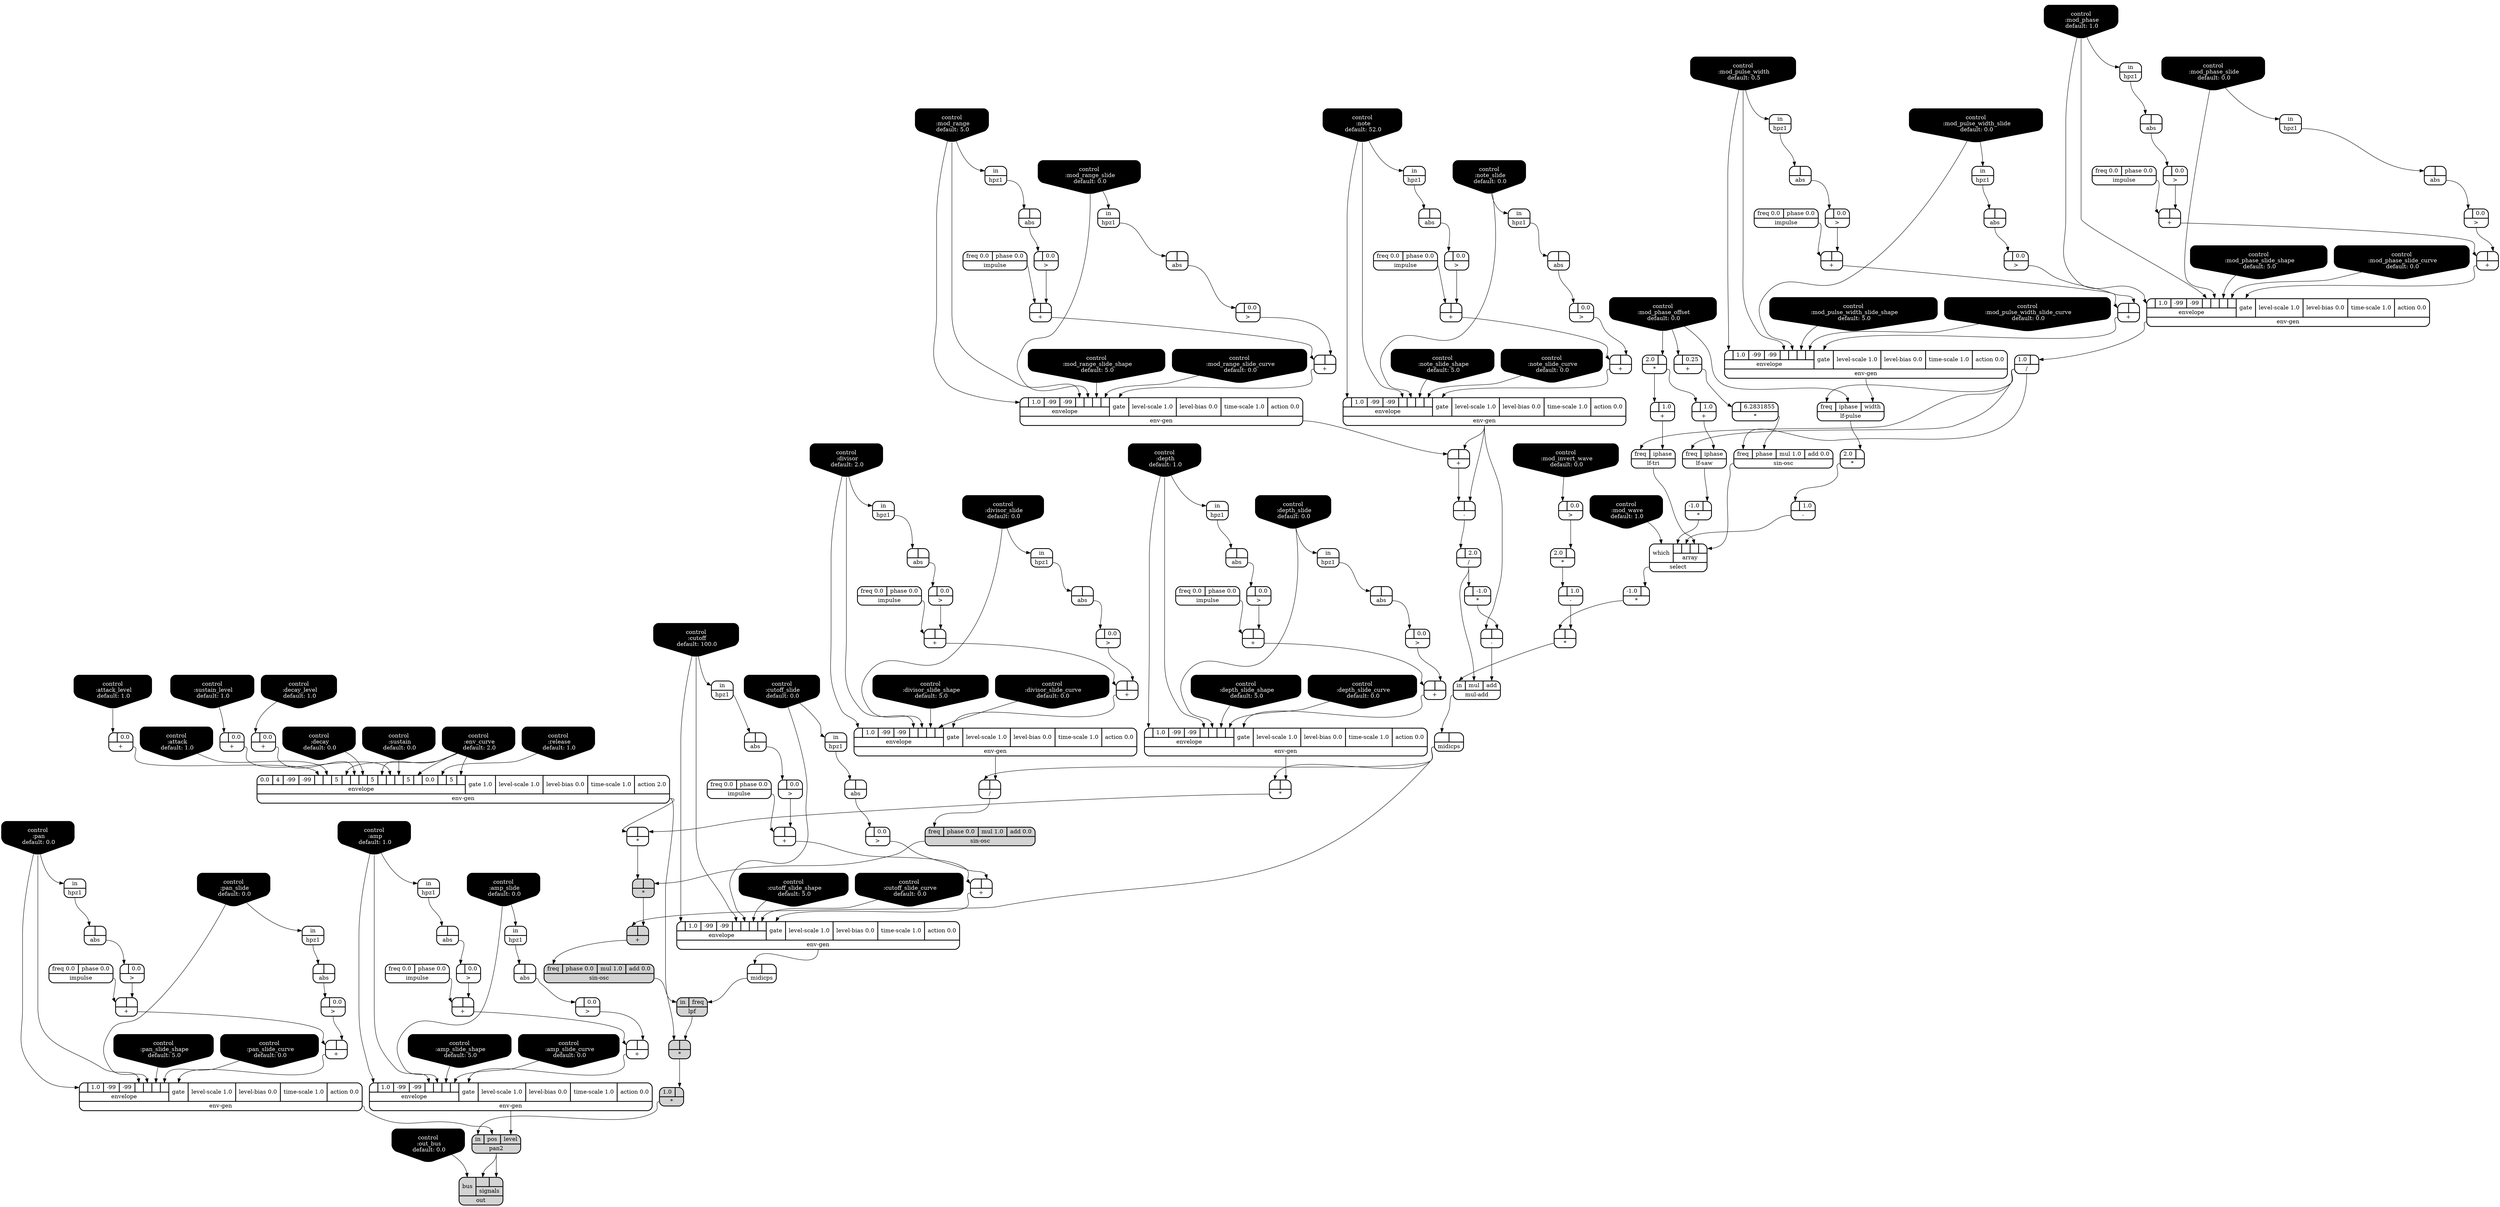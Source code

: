digraph synthdef {
65 [label = "{{ <a> 2.0|<b> } |<__UG_NAME__>* }" style="bold, rounded" shape=record rankdir=LR];
74 [label = "{{ <a> 2.0|<b> } |<__UG_NAME__>* }" style="bold, rounded" shape=record rankdir=LR];
91 [label = "{{ <a> 2.0|<b> } |<__UG_NAME__>* }" style="bold, rounded" shape=record rankdir=LR];
97 [label = "{{ <a> -1.0|<b> } |<__UG_NAME__>* }" style="bold, rounded" shape=record rankdir=LR];
100 [label = "{{ <a> |<b> 6.2831855} |<__UG_NAME__>* }" style="bold, rounded" shape=record rankdir=LR];
103 [label = "{{ <a> -1.0|<b> } |<__UG_NAME__>* }" style="bold, rounded" shape=record rankdir=LR];
105 [label = "{{ <a> |<b> } |<__UG_NAME__>* }" style="bold, rounded" shape=record rankdir=LR];
121 [label = "{{ <a> |<b> -1.0} |<__UG_NAME__>* }" style="bold, rounded" shape=record rankdir=LR];
134 [label = "{{ <a> |<b> } |<__UG_NAME__>* }" style="bold, rounded" shape=record rankdir=LR];
135 [label = "{{ <a> |<b> } |<__UG_NAME__>* }" style="bold, rounded" shape=record rankdir=LR];
152 [label = "{{ <a> |<b> } |<__UG_NAME__>* }" style="filled, bold, rounded"  shape=record rankdir=LR];
164 [label = "{{ <a> |<b> } |<__UG_NAME__>* }" style="filled, bold, rounded"  shape=record rankdir=LR];
165 [label = "{{ <a> 1.0|<b> } |<__UG_NAME__>* }" style="filled, bold, rounded"  shape=record rankdir=LR];
58 [label = "{{ <a> |<b> } |<__UG_NAME__>+ }" style="bold, rounded" shape=record rankdir=LR];
62 [label = "{{ <a> |<b> } |<__UG_NAME__>+ }" style="bold, rounded" shape=record rankdir=LR];
66 [label = "{{ <a> |<b> 1.0} |<__UG_NAME__>+ }" style="bold, rounded" shape=record rankdir=LR];
71 [label = "{{ <a> |<b> 0.0} |<__UG_NAME__>+ }" style="bold, rounded" shape=record rankdir=LR];
72 [label = "{{ <a> |<b> 0.0} |<__UG_NAME__>+ }" style="bold, rounded" shape=record rankdir=LR];
84 [label = "{{ <a> |<b> } |<__UG_NAME__>+ }" style="bold, rounded" shape=record rankdir=LR];
88 [label = "{{ <a> |<b> } |<__UG_NAME__>+ }" style="bold, rounded" shape=record rankdir=LR];
93 [label = "{{ <a> |<b> 0.0} |<__UG_NAME__>+ }" style="bold, rounded" shape=record rankdir=LR];
95 [label = "{{ <a> |<b> 1.0} |<__UG_NAME__>+ }" style="bold, rounded" shape=record rankdir=LR];
99 [label = "{{ <a> |<b> 0.25} |<__UG_NAME__>+ }" style="bold, rounded" shape=record rankdir=LR];
107 [label = "{{ <a> |<b> } |<__UG_NAME__>+ }" style="bold, rounded" shape=record rankdir=LR];
111 [label = "{{ <a> |<b> } |<__UG_NAME__>+ }" style="bold, rounded" shape=record rankdir=LR];
115 [label = "{{ <a> |<b> } |<__UG_NAME__>+ }" style="bold, rounded" shape=record rankdir=LR];
116 [label = "{{ <a> |<b> } |<__UG_NAME__>+ }" style="bold, rounded" shape=record rankdir=LR];
118 [label = "{{ <a> |<b> } |<__UG_NAME__>+ }" style="bold, rounded" shape=record rankdir=LR];
128 [label = "{{ <a> |<b> } |<__UG_NAME__>+ }" style="bold, rounded" shape=record rankdir=LR];
132 [label = "{{ <a> |<b> } |<__UG_NAME__>+ }" style="bold, rounded" shape=record rankdir=LR];
145 [label = "{{ <a> |<b> } |<__UG_NAME__>+ }" style="bold, rounded" shape=record rankdir=LR];
148 [label = "{{ <a> |<b> } |<__UG_NAME__>+ }" style="bold, rounded" shape=record rankdir=LR];
153 [label = "{{ <a> |<b> } |<__UG_NAME__>+ }" style="filled, bold, rounded"  shape=record rankdir=LR];
157 [label = "{{ <a> |<b> } |<__UG_NAME__>+ }" style="bold, rounded" shape=record rankdir=LR];
160 [label = "{{ <a> |<b> } |<__UG_NAME__>+ }" style="bold, rounded" shape=record rankdir=LR];
167 [label = "{{ <a> |<b> } |<__UG_NAME__>+ }" style="bold, rounded" shape=record rankdir=LR];
171 [label = "{{ <a> |<b> } |<__UG_NAME__>+ }" style="bold, rounded" shape=record rankdir=LR];
174 [label = "{{ <a> |<b> } |<__UG_NAME__>+ }" style="bold, rounded" shape=record rankdir=LR];
177 [label = "{{ <a> |<b> } |<__UG_NAME__>+ }" style="bold, rounded" shape=record rankdir=LR];
98 [label = "{{ <a> |<b> 1.0} |<__UG_NAME__>- }" style="bold, rounded" shape=record rankdir=LR];
104 [label = "{{ <a> |<b> 1.0} |<__UG_NAME__>- }" style="bold, rounded" shape=record rankdir=LR];
119 [label = "{{ <a> |<b> } |<__UG_NAME__>- }" style="bold, rounded" shape=record rankdir=LR];
122 [label = "{{ <a> |<b> } |<__UG_NAME__>- }" style="bold, rounded" shape=record rankdir=LR];
64 [label = "{{ <a> 1.0|<b> } |<__UG_NAME__>/ }" style="bold, rounded" shape=record rankdir=LR];
120 [label = "{{ <a> |<b> 2.0} |<__UG_NAME__>/ }" style="bold, rounded" shape=record rankdir=LR];
150 [label = "{{ <a> |<b> } |<__UG_NAME__>/ }" style="bold, rounded" shape=record rankdir=LR];
53 [label = "{{ <a> |<b> 0.0} |<__UG_NAME__>\> }" style="bold, rounded" shape=record rankdir=LR];
57 [label = "{{ <a> |<b> 0.0} |<__UG_NAME__>\> }" style="bold, rounded" shape=record rankdir=LR];
61 [label = "{{ <a> |<b> 0.0} |<__UG_NAME__>\> }" style="bold, rounded" shape=record rankdir=LR];
73 [label = "{{ <a> |<b> 0.0} |<__UG_NAME__>\> }" style="bold, rounded" shape=record rankdir=LR];
77 [label = "{{ <a> |<b> 0.0} |<__UG_NAME__>\> }" style="bold, rounded" shape=record rankdir=LR];
80 [label = "{{ <a> |<b> 0.0} |<__UG_NAME__>\> }" style="bold, rounded" shape=record rankdir=LR];
83 [label = "{{ <a> |<b> 0.0} |<__UG_NAME__>\> }" style="bold, rounded" shape=record rankdir=LR];
87 [label = "{{ <a> |<b> 0.0} |<__UG_NAME__>\> }" style="bold, rounded" shape=record rankdir=LR];
110 [label = "{{ <a> |<b> 0.0} |<__UG_NAME__>\> }" style="bold, rounded" shape=record rankdir=LR];
114 [label = "{{ <a> |<b> 0.0} |<__UG_NAME__>\> }" style="bold, rounded" shape=record rankdir=LR];
127 [label = "{{ <a> |<b> 0.0} |<__UG_NAME__>\> }" style="bold, rounded" shape=record rankdir=LR];
131 [label = "{{ <a> |<b> 0.0} |<__UG_NAME__>\> }" style="bold, rounded" shape=record rankdir=LR];
138 [label = "{{ <a> |<b> 0.0} |<__UG_NAME__>\> }" style="bold, rounded" shape=record rankdir=LR];
144 [label = "{{ <a> |<b> 0.0} |<__UG_NAME__>\> }" style="bold, rounded" shape=record rankdir=LR];
147 [label = "{{ <a> |<b> 0.0} |<__UG_NAME__>\> }" style="bold, rounded" shape=record rankdir=LR];
156 [label = "{{ <a> |<b> 0.0} |<__UG_NAME__>\> }" style="bold, rounded" shape=record rankdir=LR];
159 [label = "{{ <a> |<b> 0.0} |<__UG_NAME__>\> }" style="bold, rounded" shape=record rankdir=LR];
170 [label = "{{ <a> |<b> 0.0} |<__UG_NAME__>\> }" style="bold, rounded" shape=record rankdir=LR];
176 [label = "{{ <a> |<b> 0.0} |<__UG_NAME__>\> }" style="bold, rounded" shape=record rankdir=LR];
50 [label = "{{ <a> |<b> } |<__UG_NAME__>abs }" style="bold, rounded" shape=record rankdir=LR];
52 [label = "{{ <a> |<b> } |<__UG_NAME__>abs }" style="bold, rounded" shape=record rankdir=LR];
56 [label = "{{ <a> |<b> } |<__UG_NAME__>abs }" style="bold, rounded" shape=record rankdir=LR];
60 [label = "{{ <a> |<b> } |<__UG_NAME__>abs }" style="bold, rounded" shape=record rankdir=LR];
69 [label = "{{ <a> |<b> } |<__UG_NAME__>abs }" style="bold, rounded" shape=record rankdir=LR];
76 [label = "{{ <a> |<b> } |<__UG_NAME__>abs }" style="bold, rounded" shape=record rankdir=LR];
79 [label = "{{ <a> |<b> } |<__UG_NAME__>abs }" style="bold, rounded" shape=record rankdir=LR];
86 [label = "{{ <a> |<b> } |<__UG_NAME__>abs }" style="bold, rounded" shape=record rankdir=LR];
109 [label = "{{ <a> |<b> } |<__UG_NAME__>abs }" style="bold, rounded" shape=record rankdir=LR];
126 [label = "{{ <a> |<b> } |<__UG_NAME__>abs }" style="bold, rounded" shape=record rankdir=LR];
130 [label = "{{ <a> |<b> } |<__UG_NAME__>abs }" style="bold, rounded" shape=record rankdir=LR];
137 [label = "{{ <a> |<b> } |<__UG_NAME__>abs }" style="bold, rounded" shape=record rankdir=LR];
141 [label = "{{ <a> |<b> } |<__UG_NAME__>abs }" style="bold, rounded" shape=record rankdir=LR];
143 [label = "{{ <a> |<b> } |<__UG_NAME__>abs }" style="bold, rounded" shape=record rankdir=LR];
146 [label = "{{ <a> |<b> } |<__UG_NAME__>abs }" style="bold, rounded" shape=record rankdir=LR];
158 [label = "{{ <a> |<b> } |<__UG_NAME__>abs }" style="bold, rounded" shape=record rankdir=LR];
169 [label = "{{ <a> |<b> } |<__UG_NAME__>abs }" style="bold, rounded" shape=record rankdir=LR];
175 [label = "{{ <a> |<b> } |<__UG_NAME__>abs }" style="bold, rounded" shape=record rankdir=LR];
0 [label = "control
 :note
 default: 52.0" shape=invhouse style="rounded, filled, bold" fillcolor=black fontcolor=white ]; 
1 [label = "control
 :note_slide
 default: 0.0" shape=invhouse style="rounded, filled, bold" fillcolor=black fontcolor=white ]; 
2 [label = "control
 :note_slide_shape
 default: 5.0" shape=invhouse style="rounded, filled, bold" fillcolor=black fontcolor=white ]; 
3 [label = "control
 :note_slide_curve
 default: 0.0" shape=invhouse style="rounded, filled, bold" fillcolor=black fontcolor=white ]; 
4 [label = "control
 :amp
 default: 1.0" shape=invhouse style="rounded, filled, bold" fillcolor=black fontcolor=white ]; 
5 [label = "control
 :amp_slide
 default: 0.0" shape=invhouse style="rounded, filled, bold" fillcolor=black fontcolor=white ]; 
6 [label = "control
 :amp_slide_shape
 default: 5.0" shape=invhouse style="rounded, filled, bold" fillcolor=black fontcolor=white ]; 
7 [label = "control
 :amp_slide_curve
 default: 0.0" shape=invhouse style="rounded, filled, bold" fillcolor=black fontcolor=white ]; 
8 [label = "control
 :pan
 default: 0.0" shape=invhouse style="rounded, filled, bold" fillcolor=black fontcolor=white ]; 
9 [label = "control
 :pan_slide
 default: 0.0" shape=invhouse style="rounded, filled, bold" fillcolor=black fontcolor=white ]; 
10 [label = "control
 :pan_slide_shape
 default: 5.0" shape=invhouse style="rounded, filled, bold" fillcolor=black fontcolor=white ]; 
11 [label = "control
 :pan_slide_curve
 default: 0.0" shape=invhouse style="rounded, filled, bold" fillcolor=black fontcolor=white ]; 
12 [label = "control
 :attack
 default: 1.0" shape=invhouse style="rounded, filled, bold" fillcolor=black fontcolor=white ]; 
13 [label = "control
 :decay
 default: 0.0" shape=invhouse style="rounded, filled, bold" fillcolor=black fontcolor=white ]; 
14 [label = "control
 :sustain
 default: 0.0" shape=invhouse style="rounded, filled, bold" fillcolor=black fontcolor=white ]; 
15 [label = "control
 :release
 default: 1.0" shape=invhouse style="rounded, filled, bold" fillcolor=black fontcolor=white ]; 
16 [label = "control
 :attack_level
 default: 1.0" shape=invhouse style="rounded, filled, bold" fillcolor=black fontcolor=white ]; 
17 [label = "control
 :decay_level
 default: 1.0" shape=invhouse style="rounded, filled, bold" fillcolor=black fontcolor=white ]; 
18 [label = "control
 :sustain_level
 default: 1.0" shape=invhouse style="rounded, filled, bold" fillcolor=black fontcolor=white ]; 
19 [label = "control
 :env_curve
 default: 2.0" shape=invhouse style="rounded, filled, bold" fillcolor=black fontcolor=white ]; 
20 [label = "control
 :cutoff
 default: 100.0" shape=invhouse style="rounded, filled, bold" fillcolor=black fontcolor=white ]; 
21 [label = "control
 :cutoff_slide
 default: 0.0" shape=invhouse style="rounded, filled, bold" fillcolor=black fontcolor=white ]; 
22 [label = "control
 :cutoff_slide_shape
 default: 5.0" shape=invhouse style="rounded, filled, bold" fillcolor=black fontcolor=white ]; 
23 [label = "control
 :cutoff_slide_curve
 default: 0.0" shape=invhouse style="rounded, filled, bold" fillcolor=black fontcolor=white ]; 
24 [label = "control
 :mod_phase
 default: 1.0" shape=invhouse style="rounded, filled, bold" fillcolor=black fontcolor=white ]; 
25 [label = "control
 :mod_phase_slide
 default: 0.0" shape=invhouse style="rounded, filled, bold" fillcolor=black fontcolor=white ]; 
26 [label = "control
 :mod_phase_slide_shape
 default: 5.0" shape=invhouse style="rounded, filled, bold" fillcolor=black fontcolor=white ]; 
27 [label = "control
 :mod_phase_slide_curve
 default: 0.0" shape=invhouse style="rounded, filled, bold" fillcolor=black fontcolor=white ]; 
28 [label = "control
 :mod_range
 default: 5.0" shape=invhouse style="rounded, filled, bold" fillcolor=black fontcolor=white ]; 
29 [label = "control
 :mod_range_slide
 default: 0.0" shape=invhouse style="rounded, filled, bold" fillcolor=black fontcolor=white ]; 
30 [label = "control
 :mod_range_slide_shape
 default: 5.0" shape=invhouse style="rounded, filled, bold" fillcolor=black fontcolor=white ]; 
31 [label = "control
 :mod_range_slide_curve
 default: 0.0" shape=invhouse style="rounded, filled, bold" fillcolor=black fontcolor=white ]; 
32 [label = "control
 :mod_pulse_width
 default: 0.5" shape=invhouse style="rounded, filled, bold" fillcolor=black fontcolor=white ]; 
33 [label = "control
 :mod_pulse_width_slide
 default: 0.0" shape=invhouse style="rounded, filled, bold" fillcolor=black fontcolor=white ]; 
34 [label = "control
 :mod_pulse_width_slide_shape
 default: 5.0" shape=invhouse style="rounded, filled, bold" fillcolor=black fontcolor=white ]; 
35 [label = "control
 :mod_pulse_width_slide_curve
 default: 0.0" shape=invhouse style="rounded, filled, bold" fillcolor=black fontcolor=white ]; 
36 [label = "control
 :mod_phase_offset
 default: 0.0" shape=invhouse style="rounded, filled, bold" fillcolor=black fontcolor=white ]; 
37 [label = "control
 :mod_wave
 default: 1.0" shape=invhouse style="rounded, filled, bold" fillcolor=black fontcolor=white ]; 
38 [label = "control
 :mod_invert_wave
 default: 0.0" shape=invhouse style="rounded, filled, bold" fillcolor=black fontcolor=white ]; 
39 [label = "control
 :divisor
 default: 2.0" shape=invhouse style="rounded, filled, bold" fillcolor=black fontcolor=white ]; 
40 [label = "control
 :divisor_slide
 default: 0.0" shape=invhouse style="rounded, filled, bold" fillcolor=black fontcolor=white ]; 
41 [label = "control
 :divisor_slide_shape
 default: 5.0" shape=invhouse style="rounded, filled, bold" fillcolor=black fontcolor=white ]; 
42 [label = "control
 :divisor_slide_curve
 default: 0.0" shape=invhouse style="rounded, filled, bold" fillcolor=black fontcolor=white ]; 
43 [label = "control
 :depth
 default: 1.0" shape=invhouse style="rounded, filled, bold" fillcolor=black fontcolor=white ]; 
44 [label = "control
 :depth_slide
 default: 0.0" shape=invhouse style="rounded, filled, bold" fillcolor=black fontcolor=white ]; 
45 [label = "control
 :depth_slide_shape
 default: 5.0" shape=invhouse style="rounded, filled, bold" fillcolor=black fontcolor=white ]; 
46 [label = "control
 :depth_slide_curve
 default: 0.0" shape=invhouse style="rounded, filled, bold" fillcolor=black fontcolor=white ]; 
47 [label = "control
 :out_bus
 default: 0.0" shape=invhouse style="rounded, filled, bold" fillcolor=black fontcolor=white ]; 
63 [label = "{{ {{<envelope___control___0>|1.0|-99|-99|<envelope___control___4>|<envelope___control___5>|<envelope___control___6>|<envelope___control___7>}|envelope}|<gate> gate|<level____scale> level-scale 1.0|<level____bias> level-bias 0.0|<time____scale> time-scale 1.0|<action> action 0.0} |<__UG_NAME__>env-gen }" style="bold, rounded" shape=record rankdir=LR];
89 [label = "{{ {{<envelope___control___0>|1.0|-99|-99|<envelope___control___4>|<envelope___control___5>|<envelope___control___6>|<envelope___control___7>}|envelope}|<gate> gate|<level____scale> level-scale 1.0|<level____bias> level-bias 0.0|<time____scale> time-scale 1.0|<action> action 0.0} |<__UG_NAME__>env-gen }" style="bold, rounded" shape=record rankdir=LR];
94 [label = "{{ {{0.0|4|-99|-99|<envelope___binary____op____u____gen___4>|<envelope___control___5>|5|<envelope___control___7>|<envelope___binary____op____u____gen___8>|<envelope___control___9>|5|<envelope___control___11>|<envelope___binary____op____u____gen___12>|<envelope___control___13>|5|<envelope___control___15>|0.0|<envelope___control___17>|5|<envelope___control___19>}|envelope}|<gate> gate 1.0|<level____scale> level-scale 1.0|<level____bias> level-bias 0.0|<time____scale> time-scale 1.0|<action> action 2.0} |<__UG_NAME__>env-gen }" style="bold, rounded" shape=record rankdir=LR];
112 [label = "{{ {{<envelope___control___0>|1.0|-99|-99|<envelope___control___4>|<envelope___control___5>|<envelope___control___6>|<envelope___control___7>}|envelope}|<gate> gate|<level____scale> level-scale 1.0|<level____bias> level-bias 0.0|<time____scale> time-scale 1.0|<action> action 0.0} |<__UG_NAME__>env-gen }" style="bold, rounded" shape=record rankdir=LR];
117 [label = "{{ {{<envelope___control___0>|1.0|-99|-99|<envelope___control___4>|<envelope___control___5>|<envelope___control___6>|<envelope___control___7>}|envelope}|<gate> gate|<level____scale> level-scale 1.0|<level____bias> level-bias 0.0|<time____scale> time-scale 1.0|<action> action 0.0} |<__UG_NAME__>env-gen }" style="bold, rounded" shape=record rankdir=LR];
133 [label = "{{ {{<envelope___control___0>|1.0|-99|-99|<envelope___control___4>|<envelope___control___5>|<envelope___control___6>|<envelope___control___7>}|envelope}|<gate> gate|<level____scale> level-scale 1.0|<level____bias> level-bias 0.0|<time____scale> time-scale 1.0|<action> action 0.0} |<__UG_NAME__>env-gen }" style="bold, rounded" shape=record rankdir=LR];
149 [label = "{{ {{<envelope___control___0>|1.0|-99|-99|<envelope___control___4>|<envelope___control___5>|<envelope___control___6>|<envelope___control___7>}|envelope}|<gate> gate|<level____scale> level-scale 1.0|<level____bias> level-bias 0.0|<time____scale> time-scale 1.0|<action> action 0.0} |<__UG_NAME__>env-gen }" style="bold, rounded" shape=record rankdir=LR];
161 [label = "{{ {{<envelope___control___0>|1.0|-99|-99|<envelope___control___4>|<envelope___control___5>|<envelope___control___6>|<envelope___control___7>}|envelope}|<gate> gate|<level____scale> level-scale 1.0|<level____bias> level-bias 0.0|<time____scale> time-scale 1.0|<action> action 0.0} |<__UG_NAME__>env-gen }" style="bold, rounded" shape=record rankdir=LR];
172 [label = "{{ {{<envelope___control___0>|1.0|-99|-99|<envelope___control___4>|<envelope___control___5>|<envelope___control___6>|<envelope___control___7>}|envelope}|<gate> gate|<level____scale> level-scale 1.0|<level____bias> level-bias 0.0|<time____scale> time-scale 1.0|<action> action 0.0} |<__UG_NAME__>env-gen }" style="bold, rounded" shape=record rankdir=LR];
178 [label = "{{ {{<envelope___control___0>|1.0|-99|-99|<envelope___control___4>|<envelope___control___5>|<envelope___control___6>|<envelope___control___7>}|envelope}|<gate> gate|<level____scale> level-scale 1.0|<level____bias> level-bias 0.0|<time____scale> time-scale 1.0|<action> action 0.0} |<__UG_NAME__>env-gen }" style="bold, rounded" shape=record rankdir=LR];
48 [label = "{{ <in> in} |<__UG_NAME__>hpz1 }" style="bold, rounded" shape=record rankdir=LR];
49 [label = "{{ <in> in} |<__UG_NAME__>hpz1 }" style="bold, rounded" shape=record rankdir=LR];
51 [label = "{{ <in> in} |<__UG_NAME__>hpz1 }" style="bold, rounded" shape=record rankdir=LR];
54 [label = "{{ <in> in} |<__UG_NAME__>hpz1 }" style="bold, rounded" shape=record rankdir=LR];
59 [label = "{{ <in> in} |<__UG_NAME__>hpz1 }" style="bold, rounded" shape=record rankdir=LR];
68 [label = "{{ <in> in} |<__UG_NAME__>hpz1 }" style="bold, rounded" shape=record rankdir=LR];
70 [label = "{{ <in> in} |<__UG_NAME__>hpz1 }" style="bold, rounded" shape=record rankdir=LR];
75 [label = "{{ <in> in} |<__UG_NAME__>hpz1 }" style="bold, rounded" shape=record rankdir=LR];
78 [label = "{{ <in> in} |<__UG_NAME__>hpz1 }" style="bold, rounded" shape=record rankdir=LR];
81 [label = "{{ <in> in} |<__UG_NAME__>hpz1 }" style="bold, rounded" shape=record rankdir=LR];
85 [label = "{{ <in> in} |<__UG_NAME__>hpz1 }" style="bold, rounded" shape=record rankdir=LR];
92 [label = "{{ <in> in} |<__UG_NAME__>hpz1 }" style="bold, rounded" shape=record rankdir=LR];
108 [label = "{{ <in> in} |<__UG_NAME__>hpz1 }" style="bold, rounded" shape=record rankdir=LR];
129 [label = "{{ <in> in} |<__UG_NAME__>hpz1 }" style="bold, rounded" shape=record rankdir=LR];
136 [label = "{{ <in> in} |<__UG_NAME__>hpz1 }" style="bold, rounded" shape=record rankdir=LR];
139 [label = "{{ <in> in} |<__UG_NAME__>hpz1 }" style="bold, rounded" shape=record rankdir=LR];
140 [label = "{{ <in> in} |<__UG_NAME__>hpz1 }" style="bold, rounded" shape=record rankdir=LR];
168 [label = "{{ <in> in} |<__UG_NAME__>hpz1 }" style="bold, rounded" shape=record rankdir=LR];
55 [label = "{{ <freq> freq 0.0|<phase> phase 0.0} |<__UG_NAME__>impulse }" style="bold, rounded" shape=record rankdir=LR];
82 [label = "{{ <freq> freq 0.0|<phase> phase 0.0} |<__UG_NAME__>impulse }" style="bold, rounded" shape=record rankdir=LR];
106 [label = "{{ <freq> freq 0.0|<phase> phase 0.0} |<__UG_NAME__>impulse }" style="bold, rounded" shape=record rankdir=LR];
113 [label = "{{ <freq> freq 0.0|<phase> phase 0.0} |<__UG_NAME__>impulse }" style="bold, rounded" shape=record rankdir=LR];
125 [label = "{{ <freq> freq 0.0|<phase> phase 0.0} |<__UG_NAME__>impulse }" style="bold, rounded" shape=record rankdir=LR];
142 [label = "{{ <freq> freq 0.0|<phase> phase 0.0} |<__UG_NAME__>impulse }" style="bold, rounded" shape=record rankdir=LR];
155 [label = "{{ <freq> freq 0.0|<phase> phase 0.0} |<__UG_NAME__>impulse }" style="bold, rounded" shape=record rankdir=LR];
166 [label = "{{ <freq> freq 0.0|<phase> phase 0.0} |<__UG_NAME__>impulse }" style="bold, rounded" shape=record rankdir=LR];
173 [label = "{{ <freq> freq 0.0|<phase> phase 0.0} |<__UG_NAME__>impulse }" style="bold, rounded" shape=record rankdir=LR];
90 [label = "{{ <freq> freq|<iphase> iphase|<width> width} |<__UG_NAME__>lf-pulse }" style="bold, rounded" shape=record rankdir=LR];
96 [label = "{{ <freq> freq|<iphase> iphase} |<__UG_NAME__>lf-saw }" style="bold, rounded" shape=record rankdir=LR];
67 [label = "{{ <freq> freq|<iphase> iphase} |<__UG_NAME__>lf-tri }" style="bold, rounded" shape=record rankdir=LR];
163 [label = "{{ <in> in|<freq> freq} |<__UG_NAME__>lpf }" style="filled, bold, rounded"  shape=record rankdir=LR];
124 [label = "{{ <a> |<b> } |<__UG_NAME__>midicps }" style="bold, rounded" shape=record rankdir=LR];
162 [label = "{{ <a> |<b> } |<__UG_NAME__>midicps }" style="bold, rounded" shape=record rankdir=LR];
123 [label = "{{ <in> in|<mul> mul|<add> add} |<__UG_NAME__>mul-add }" style="bold, rounded" shape=record rankdir=LR];
180 [label = "{{ <bus> bus|{{<signals___pan2___0>|<signals___pan2___1>}|signals}} |<__UG_NAME__>out }" style="filled, bold, rounded"  shape=record rankdir=LR];
179 [label = "{{ <in> in|<pos> pos|<level> level} |<__UG_NAME__>pan2 }" style="filled, bold, rounded"  shape=record rankdir=LR];
102 [label = "{{ <which> which|{{<array___binary____op____u____gen___0>|<array___binary____op____u____gen___1>|<array___lf____tri___2>|<array___sin____osc___3>}|array}} |<__UG_NAME__>select }" style="bold, rounded" shape=record rankdir=LR];
101 [label = "{{ <freq> freq|<phase> phase|<mul> mul 1.0|<add> add 0.0} |<__UG_NAME__>sin-osc }" style="bold, rounded" shape=record rankdir=LR];
151 [label = "{{ <freq> freq|<phase> phase 0.0|<mul> mul 1.0|<add> add 0.0} |<__UG_NAME__>sin-osc }" style="filled, bold, rounded"  shape=record rankdir=LR];
154 [label = "{{ <freq> freq|<phase> phase 0.0|<mul> mul 1.0|<add> add 0.0} |<__UG_NAME__>sin-osc }" style="filled, bold, rounded"  shape=record rankdir=LR];

36:__UG_NAME__ -> 65:b ;
73:__UG_NAME__ -> 74:b ;
90:__UG_NAME__ -> 91:b ;
96:__UG_NAME__ -> 97:b ;
99:__UG_NAME__ -> 100:a ;
102:__UG_NAME__ -> 103:b ;
104:__UG_NAME__ -> 105:b ;
103:__UG_NAME__ -> 105:a ;
120:__UG_NAME__ -> 121:a ;
133:__UG_NAME__ -> 134:b ;
124:__UG_NAME__ -> 134:a ;
134:__UG_NAME__ -> 135:b ;
94:__UG_NAME__ -> 135:a ;
151:__UG_NAME__ -> 152:b ;
135:__UG_NAME__ -> 152:a ;
163:__UG_NAME__ -> 164:b ;
94:__UG_NAME__ -> 164:a ;
164:__UG_NAME__ -> 165:b ;
57:__UG_NAME__ -> 58:b ;
55:__UG_NAME__ -> 58:a ;
61:__UG_NAME__ -> 62:b ;
58:__UG_NAME__ -> 62:a ;
65:__UG_NAME__ -> 66:a ;
16:__UG_NAME__ -> 71:a ;
18:__UG_NAME__ -> 72:a ;
83:__UG_NAME__ -> 84:b ;
82:__UG_NAME__ -> 84:a ;
87:__UG_NAME__ -> 88:b ;
84:__UG_NAME__ -> 88:a ;
17:__UG_NAME__ -> 93:a ;
65:__UG_NAME__ -> 95:a ;
36:__UG_NAME__ -> 99:a ;
80:__UG_NAME__ -> 107:b ;
106:__UG_NAME__ -> 107:a ;
110:__UG_NAME__ -> 111:b ;
107:__UG_NAME__ -> 111:a ;
114:__UG_NAME__ -> 115:b ;
113:__UG_NAME__ -> 115:a ;
53:__UG_NAME__ -> 116:b ;
115:__UG_NAME__ -> 116:a ;
117:__UG_NAME__ -> 118:b ;
112:__UG_NAME__ -> 118:a ;
127:__UG_NAME__ -> 128:b ;
125:__UG_NAME__ -> 128:a ;
131:__UG_NAME__ -> 132:b ;
128:__UG_NAME__ -> 132:a ;
144:__UG_NAME__ -> 145:b ;
142:__UG_NAME__ -> 145:a ;
147:__UG_NAME__ -> 148:b ;
145:__UG_NAME__ -> 148:a ;
152:__UG_NAME__ -> 153:b ;
124:__UG_NAME__ -> 153:a ;
156:__UG_NAME__ -> 157:b ;
155:__UG_NAME__ -> 157:a ;
159:__UG_NAME__ -> 160:b ;
157:__UG_NAME__ -> 160:a ;
77:__UG_NAME__ -> 167:b ;
166:__UG_NAME__ -> 167:a ;
170:__UG_NAME__ -> 171:b ;
167:__UG_NAME__ -> 171:a ;
138:__UG_NAME__ -> 174:b ;
173:__UG_NAME__ -> 174:a ;
176:__UG_NAME__ -> 177:b ;
174:__UG_NAME__ -> 177:a ;
91:__UG_NAME__ -> 98:a ;
74:__UG_NAME__ -> 104:a ;
117:__UG_NAME__ -> 119:b ;
118:__UG_NAME__ -> 119:a ;
121:__UG_NAME__ -> 122:b ;
117:__UG_NAME__ -> 122:a ;
63:__UG_NAME__ -> 64:b ;
119:__UG_NAME__ -> 120:a ;
149:__UG_NAME__ -> 150:b ;
124:__UG_NAME__ -> 150:a ;
52:__UG_NAME__ -> 53:a ;
56:__UG_NAME__ -> 57:a ;
60:__UG_NAME__ -> 61:a ;
38:__UG_NAME__ -> 73:a ;
76:__UG_NAME__ -> 77:a ;
79:__UG_NAME__ -> 80:a ;
69:__UG_NAME__ -> 83:a ;
86:__UG_NAME__ -> 87:a ;
109:__UG_NAME__ -> 110:a ;
50:__UG_NAME__ -> 114:a ;
126:__UG_NAME__ -> 127:a ;
130:__UG_NAME__ -> 131:a ;
137:__UG_NAME__ -> 138:a ;
143:__UG_NAME__ -> 144:a ;
146:__UG_NAME__ -> 147:a ;
141:__UG_NAME__ -> 156:a ;
158:__UG_NAME__ -> 159:a ;
169:__UG_NAME__ -> 170:a ;
175:__UG_NAME__ -> 176:a ;
49:__UG_NAME__ -> 50:a ;
51:__UG_NAME__ -> 52:a ;
48:__UG_NAME__ -> 56:a ;
59:__UG_NAME__ -> 60:a ;
68:__UG_NAME__ -> 69:a ;
75:__UG_NAME__ -> 76:a ;
78:__UG_NAME__ -> 79:a ;
85:__UG_NAME__ -> 86:a ;
108:__UG_NAME__ -> 109:a ;
70:__UG_NAME__ -> 126:a ;
129:__UG_NAME__ -> 130:a ;
136:__UG_NAME__ -> 137:a ;
140:__UG_NAME__ -> 141:a ;
92:__UG_NAME__ -> 143:a ;
139:__UG_NAME__ -> 146:a ;
54:__UG_NAME__ -> 158:a ;
168:__UG_NAME__ -> 169:a ;
81:__UG_NAME__ -> 175:a ;
62:__UG_NAME__ -> 63:gate ;
24:__UG_NAME__ -> 63:envelope___control___0 ;
24:__UG_NAME__ -> 63:envelope___control___4 ;
25:__UG_NAME__ -> 63:envelope___control___5 ;
26:__UG_NAME__ -> 63:envelope___control___6 ;
27:__UG_NAME__ -> 63:envelope___control___7 ;
88:__UG_NAME__ -> 89:gate ;
32:__UG_NAME__ -> 89:envelope___control___0 ;
32:__UG_NAME__ -> 89:envelope___control___4 ;
33:__UG_NAME__ -> 89:envelope___control___5 ;
34:__UG_NAME__ -> 89:envelope___control___6 ;
35:__UG_NAME__ -> 89:envelope___control___7 ;
71:__UG_NAME__ -> 94:envelope___binary____op____u____gen___4 ;
12:__UG_NAME__ -> 94:envelope___control___5 ;
19:__UG_NAME__ -> 94:envelope___control___7 ;
93:__UG_NAME__ -> 94:envelope___binary____op____u____gen___8 ;
13:__UG_NAME__ -> 94:envelope___control___9 ;
19:__UG_NAME__ -> 94:envelope___control___11 ;
72:__UG_NAME__ -> 94:envelope___binary____op____u____gen___12 ;
14:__UG_NAME__ -> 94:envelope___control___13 ;
19:__UG_NAME__ -> 94:envelope___control___15 ;
15:__UG_NAME__ -> 94:envelope___control___17 ;
19:__UG_NAME__ -> 94:envelope___control___19 ;
111:__UG_NAME__ -> 112:gate ;
28:__UG_NAME__ -> 112:envelope___control___0 ;
28:__UG_NAME__ -> 112:envelope___control___4 ;
29:__UG_NAME__ -> 112:envelope___control___5 ;
30:__UG_NAME__ -> 112:envelope___control___6 ;
31:__UG_NAME__ -> 112:envelope___control___7 ;
116:__UG_NAME__ -> 117:gate ;
0:__UG_NAME__ -> 117:envelope___control___0 ;
0:__UG_NAME__ -> 117:envelope___control___4 ;
1:__UG_NAME__ -> 117:envelope___control___5 ;
2:__UG_NAME__ -> 117:envelope___control___6 ;
3:__UG_NAME__ -> 117:envelope___control___7 ;
132:__UG_NAME__ -> 133:gate ;
43:__UG_NAME__ -> 133:envelope___control___0 ;
43:__UG_NAME__ -> 133:envelope___control___4 ;
44:__UG_NAME__ -> 133:envelope___control___5 ;
45:__UG_NAME__ -> 133:envelope___control___6 ;
46:__UG_NAME__ -> 133:envelope___control___7 ;
148:__UG_NAME__ -> 149:gate ;
39:__UG_NAME__ -> 149:envelope___control___0 ;
39:__UG_NAME__ -> 149:envelope___control___4 ;
40:__UG_NAME__ -> 149:envelope___control___5 ;
41:__UG_NAME__ -> 149:envelope___control___6 ;
42:__UG_NAME__ -> 149:envelope___control___7 ;
160:__UG_NAME__ -> 161:gate ;
20:__UG_NAME__ -> 161:envelope___control___0 ;
20:__UG_NAME__ -> 161:envelope___control___4 ;
21:__UG_NAME__ -> 161:envelope___control___5 ;
22:__UG_NAME__ -> 161:envelope___control___6 ;
23:__UG_NAME__ -> 161:envelope___control___7 ;
171:__UG_NAME__ -> 172:gate ;
8:__UG_NAME__ -> 172:envelope___control___0 ;
8:__UG_NAME__ -> 172:envelope___control___4 ;
9:__UG_NAME__ -> 172:envelope___control___5 ;
10:__UG_NAME__ -> 172:envelope___control___6 ;
11:__UG_NAME__ -> 172:envelope___control___7 ;
177:__UG_NAME__ -> 178:gate ;
4:__UG_NAME__ -> 178:envelope___control___0 ;
4:__UG_NAME__ -> 178:envelope___control___4 ;
5:__UG_NAME__ -> 178:envelope___control___5 ;
6:__UG_NAME__ -> 178:envelope___control___6 ;
7:__UG_NAME__ -> 178:envelope___control___7 ;
24:__UG_NAME__ -> 48:in ;
0:__UG_NAME__ -> 49:in ;
1:__UG_NAME__ -> 51:in ;
21:__UG_NAME__ -> 54:in ;
25:__UG_NAME__ -> 59:in ;
32:__UG_NAME__ -> 68:in ;
43:__UG_NAME__ -> 70:in ;
8:__UG_NAME__ -> 75:in ;
28:__UG_NAME__ -> 78:in ;
5:__UG_NAME__ -> 81:in ;
33:__UG_NAME__ -> 85:in ;
39:__UG_NAME__ -> 92:in ;
29:__UG_NAME__ -> 108:in ;
44:__UG_NAME__ -> 129:in ;
4:__UG_NAME__ -> 136:in ;
40:__UG_NAME__ -> 139:in ;
20:__UG_NAME__ -> 140:in ;
9:__UG_NAME__ -> 168:in ;
89:__UG_NAME__ -> 90:width ;
36:__UG_NAME__ -> 90:iphase ;
64:__UG_NAME__ -> 90:freq ;
95:__UG_NAME__ -> 96:iphase ;
64:__UG_NAME__ -> 96:freq ;
66:__UG_NAME__ -> 67:iphase ;
64:__UG_NAME__ -> 67:freq ;
162:__UG_NAME__ -> 163:freq ;
154:__UG_NAME__ -> 163:in ;
123:__UG_NAME__ -> 124:a ;
161:__UG_NAME__ -> 162:a ;
122:__UG_NAME__ -> 123:add ;
120:__UG_NAME__ -> 123:mul ;
105:__UG_NAME__ -> 123:in ;
179:__UG_NAME__ -> 180:signals___pan2___0 ;
179:__UG_NAME__ -> 180:signals___pan2___1 ;
47:__UG_NAME__ -> 180:bus ;
178:__UG_NAME__ -> 179:level ;
172:__UG_NAME__ -> 179:pos ;
165:__UG_NAME__ -> 179:in ;
97:__UG_NAME__ -> 102:array___binary____op____u____gen___0 ;
98:__UG_NAME__ -> 102:array___binary____op____u____gen___1 ;
67:__UG_NAME__ -> 102:array___lf____tri___2 ;
101:__UG_NAME__ -> 102:array___sin____osc___3 ;
37:__UG_NAME__ -> 102:which ;
100:__UG_NAME__ -> 101:phase ;
64:__UG_NAME__ -> 101:freq ;
150:__UG_NAME__ -> 151:freq ;
153:__UG_NAME__ -> 154:freq ;

}
